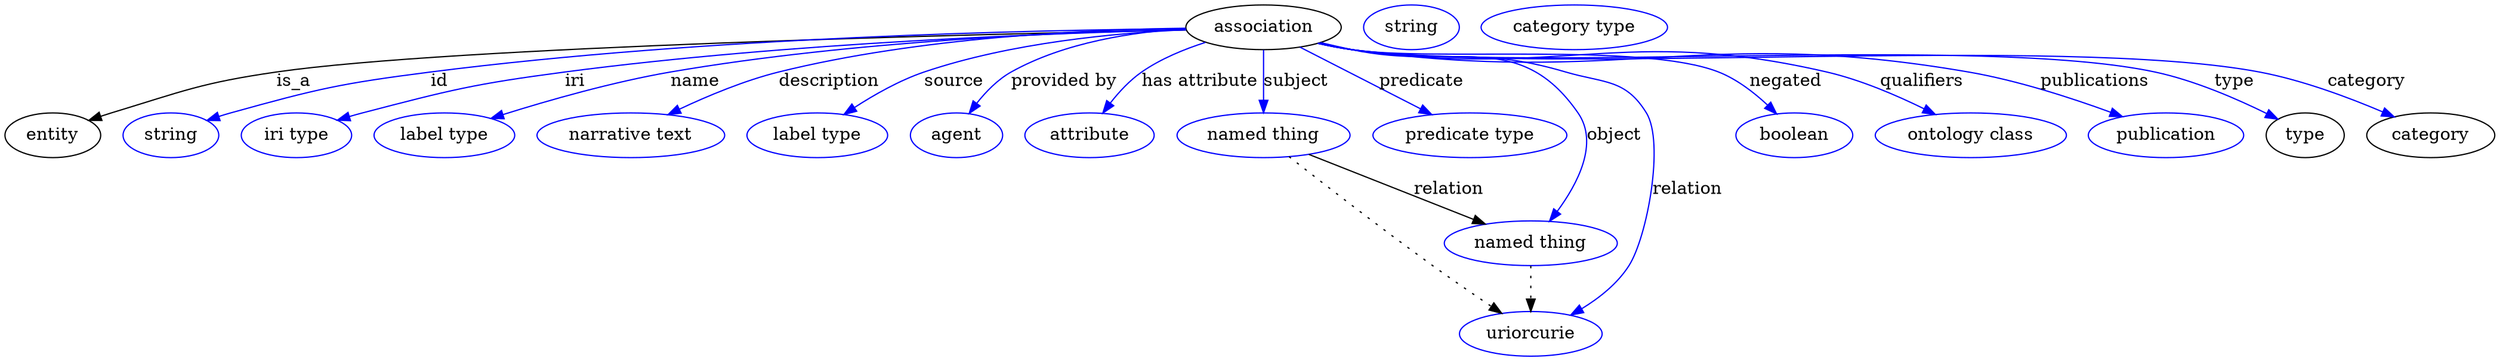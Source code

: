 digraph {
	graph [bb="0,0,2001.7,283"];
	node [label="\N"];
	association	[height=0.5,
		label=association,
		pos="1012.3,265",
		width=1.7332];
	entity	[height=0.5,
		pos="38.347,178",
		width=1.0652];
	association -> entity	[label=is_a,
		lp="232.35,221.5",
		pos="e,67.391,189.79 950.29,262.88 788.98,259.7 359.24,249.5 218.35,229 158.5,220.29 144.25,213.45 86.347,196 83.257,195.07 80.073,194.06 \
76.883,193.01"];
	id	[color=blue,
		height=0.5,
		label=string,
		pos="133.35,178",
		width=1.0652];
	association -> id	[color=blue,
		label=id,
		lp="349.35,221.5",
		pos="e,162.33,189.99 949.72,263.85 830.83,262.88 564.47,257.4 342.35,229 269.89,219.74 251.72,215.57 181.35,196 178.24,195.14 175.04,\
194.17 171.84,193.15",
		style=solid];
	iri	[color=blue,
		height=0.5,
		label="iri type",
		pos="234.35,178",
		width=1.2277];
	association -> iri	[color=blue,
		label=iri,
		lp="458.35,221.5",
		pos="e,267.26,190.18 950.12,262.92 846.19,260.48 630.86,252.78 450.35,229 377.07,219.35 358.87,214.65 287.35,196 283.97,195.12 280.49,\
194.15 277.01,193.13",
		style=solid];
	name	[color=blue,
		height=0.5,
		label="label type",
		pos="353.35,178",
		width=1.5707];
	association -> name	[color=blue,
		label=name,
		lp="555.35,221.5",
		pos="e,390.86,191.62 950.13,263.29 858.62,261.38 682.64,254.39 535.35,229 488.86,220.99 437.1,206.17 400.7,194.74",
		style=solid];
	description	[color=blue,
		height=0.5,
		label="narrative text",
		pos="503.35,178",
		width=2.0943];
	association -> description	[color=blue,
		label=description,
		lp="662.85,221.5",
		pos="e,533.28,194.63 949.91,264.27 872.07,263.27 735.49,257.12 622.35,229 594.75,222.14 565.28,209.8 542.57,199.09",
		style=solid];
	source	[color=blue,
		height=0.5,
		label="label type",
		pos="653.35,178",
		width=1.5707];
	association -> source	[color=blue,
		label=source,
		lp="763.35,221.5",
		pos="e,674.8,194.75 950.05,263.02 893.67,260.5 809.03,252.64 739.35,229 719.48,222.26 699.09,210.65 683.16,200.32",
		style=solid];
	"provided by"	[color=blue,
		height=0.5,
		label=agent,
		pos="765.35,178",
		width=1.0291];
	association -> "provided by"	[color=blue,
		label="provided by",
		lp="851.85,221.5",
		pos="e,775.56,195.63 949.71,263.87 907.64,261.32 852.26,253 809.35,229 798.53,222.95 789.06,213.2 781.7,203.91",
		style=solid];
	"has attribute"	[color=blue,
		height=0.5,
		label=attribute,
		pos="872.35,178",
		width=1.4443];
	association -> "has attribute"	[color=blue,
		label="has attribute",
		lp="961.35,221.5",
		pos="e,883.04,195.86 965.55,252.82 948.47,247.36 929.62,239.62 914.35,229 904.75,222.33 896.08,212.93 889.13,204.07",
		style=solid];
	subject	[color=blue,
		height=0.5,
		label="named thing",
		pos="1012.3,178",
		width=1.9318];
	association -> subject	[color=blue,
		label=subject,
		lp="1038.3,221.5",
		pos="e,1012.3,196.18 1012.3,246.8 1012.3,235.16 1012.3,219.55 1012.3,206.24",
		style=solid];
	predicate	[color=blue,
		height=0.5,
		label="predicate type",
		pos="1178.3,178",
		width=2.1665];
	association -> predicate	[color=blue,
		label=predicate,
		lp="1139.3,221.5",
		pos="e,1147.7,194.71 1041.6,249 1068.6,235.18 1108.9,214.56 1138.8,199.27",
		style=solid];
	object	[color=blue,
		height=0.5,
		label="named thing",
		pos="1227.3,91",
		width=1.9318];
	association -> object	[color=blue,
		label=object,
		lp="1294.3,178",
		pos="e,1242.4,108.71 1058.4,252.84 1067,250.83 1075.9,248.81 1084.3,247 1166.1,229.45 1217.7,264.69 1265.3,196 1282.2,171.62 1265,138.85 \
1248.6,116.66",
		style=solid];
	relation	[color=blue,
		height=0.5,
		label=uriorcurie,
		pos="1227.3,18",
		width=1.5887];
	association -> relation	[color=blue,
		label=relation,
		lp="1353.3,134.5",
		pos="e,1259.5,33.174 1057.5,252.42 1066.4,250.4 1075.6,248.49 1084.3,247 1159.7,234.19 1182.1,250.66 1255.3,229 1286.4,219.82 1303.4,\
223.61 1320.3,196 1335,172.12 1321,96.114 1306.3,73 1297.1,58.479 1282.5,46.872 1268.2,38.197",
		style=solid];
	negated	[color=blue,
		height=0.5,
		label=boolean,
		pos="1439.3,178",
		width=1.2999];
	association -> negated	[color=blue,
		label=negated,
		lp="1432.3,221.5",
		pos="e,1425.1,195.2 1056.7,252.28 1065.8,250.23 1075.3,248.33 1084.3,247 1149.1,237.44 1317.4,252.91 1378.3,229 1393.1,223.2 1407,212.41 \
1417.8,202.33",
		style=solid];
	qualifiers	[color=blue,
		height=0.5,
		label="ontology class",
		pos="1580.3,178",
		width=2.1304];
	association -> qualifiers	[color=blue,
		label=qualifiers,
		lp="1541.8,221.5",
		pos="e,1552,194.77 1056.7,252.18 1065.8,250.14 1075.3,248.27 1084.3,247 1252.2,223.42 1300.2,267.43 1465.3,229 1492.4,222.7 1521.1,210.23 \
1543.1,199.33",
		style=solid];
	publications	[color=blue,
		height=0.5,
		label=publication,
		pos="1737.3,178",
		width=1.7332];
	association -> publications	[color=blue,
		label=publications,
		lp="1681.3,221.5",
		pos="e,1702.6,193.01 1056.3,252.19 1065.5,250.12 1075.2,248.24 1084.3,247 1302.5,217.57 1362.4,266.55 1579.3,229 1618.6,222.2 1661.6,\
208.12 1692.9,196.63",
		style=solid];
	type	[height=0.5,
		pos="1849.3,178",
		width=0.86659];
	association -> type	[color=blue,
		label=type,
		lp="1793.3,221.5",
		pos="e,1827.6,190.95 1056.3,252.13 1065.5,250.07 1075.2,248.2 1084.3,247 1226.5,228.43 1589.1,259.08 1729.3,229 1761,222.22 1794.8,207.37 \
1818.4,195.6",
		style=solid];
	category	[height=0.5,
		pos="1950.3,178",
		width=1.4263];
	association -> category	[color=blue,
		label=category,
		lp="1898.8,221.5",
		pos="e,1920.9,192.91 1056.3,252.11 1065.5,250.05 1075.2,248.18 1084.3,247 1245.1,226.27 1654.1,259.18 1813.3,229 1847.6,222.51 1884.6,\
208.55 1911.5,197.03",
		style=solid];
	subject -> object	[label=relation,
		lp="1161.3,134.5",
		pos="e,1190.7,106.49 1048.8,162.58 1085.3,148.14 1141.7,125.87 1181.3,110.22"];
	subject -> relation	[pos="e,1204,34.51 1032.8,160.8 1059.2,140.04 1106.7,103.14 1148.3,73 1163.6,61.953 1180.9,50.092 1195.3,40.308",
		style=dotted];
	object -> relation	[pos="e,1227.3,36.029 1227.3,72.813 1227.3,64.789 1227.3,55.047 1227.3,46.069",
		style=dotted];
	association_type	[color=blue,
		height=0.5,
		label=string,
		pos="1131.3,265",
		width=1.0652];
	association_category	[color=blue,
		height=0.5,
		label="category type",
		pos="1262.3,265",
		width=2.0762];
}
